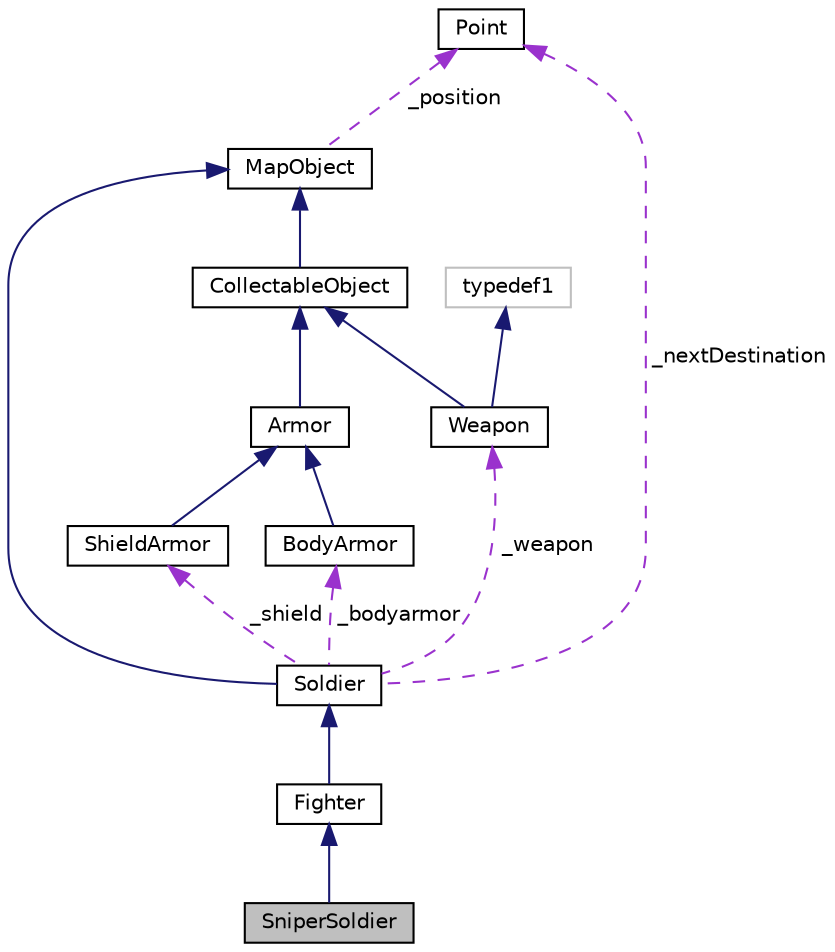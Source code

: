 digraph "SniperSoldier"
{
  edge [fontname="Helvetica",fontsize="10",labelfontname="Helvetica",labelfontsize="10"];
  node [fontname="Helvetica",fontsize="10",shape=record];
  Node4 [label="SniperSoldier",height=0.2,width=0.4,color="black", fillcolor="grey75", style="filled", fontcolor="black"];
  Node5 -> Node4 [dir="back",color="midnightblue",fontsize="10",style="solid",fontname="Helvetica"];
  Node5 [label="Fighter",height=0.2,width=0.4,color="black", fillcolor="white", style="filled",URL="$class_fighter.html"];
  Node6 -> Node5 [dir="back",color="midnightblue",fontsize="10",style="solid",fontname="Helvetica"];
  Node6 [label="Soldier",height=0.2,width=0.4,color="black", fillcolor="white", style="filled",URL="$class_soldier.html"];
  Node7 -> Node6 [dir="back",color="midnightblue",fontsize="10",style="solid",fontname="Helvetica"];
  Node7 [label="MapObject",height=0.2,width=0.4,color="black", fillcolor="white", style="filled",URL="$class_map_object.html"];
  Node8 -> Node7 [dir="back",color="darkorchid3",fontsize="10",style="dashed",label=" _position" ,fontname="Helvetica"];
  Node8 [label="Point",height=0.2,width=0.4,color="black", fillcolor="white", style="filled",URL="$class_point.html"];
  Node9 -> Node6 [dir="back",color="darkorchid3",fontsize="10",style="dashed",label=" _bodyarmor" ,fontname="Helvetica"];
  Node9 [label="BodyArmor",height=0.2,width=0.4,color="black", fillcolor="white", style="filled",URL="$class_body_armor.html"];
  Node10 -> Node9 [dir="back",color="midnightblue",fontsize="10",style="solid",fontname="Helvetica"];
  Node10 [label="Armor",height=0.2,width=0.4,color="black", fillcolor="white", style="filled",URL="$class_armor.html"];
  Node11 -> Node10 [dir="back",color="midnightblue",fontsize="10",style="solid",fontname="Helvetica"];
  Node11 [label="CollectableObject",height=0.2,width=0.4,color="black", fillcolor="white", style="filled",URL="$class_collectable_object.html"];
  Node7 -> Node11 [dir="back",color="midnightblue",fontsize="10",style="solid",fontname="Helvetica"];
  Node12 -> Node6 [dir="back",color="darkorchid3",fontsize="10",style="dashed",label=" _shield" ,fontname="Helvetica"];
  Node12 [label="ShieldArmor",height=0.2,width=0.4,color="black", fillcolor="white", style="filled",URL="$class_shield_armor.html"];
  Node10 -> Node12 [dir="back",color="midnightblue",fontsize="10",style="solid",fontname="Helvetica"];
  Node13 -> Node6 [dir="back",color="darkorchid3",fontsize="10",style="dashed",label=" _weapon" ,fontname="Helvetica"];
  Node13 [label="Weapon",height=0.2,width=0.4,color="black", fillcolor="white", style="filled",URL="$class_weapon.html"];
  Node11 -> Node13 [dir="back",color="midnightblue",fontsize="10",style="solid",fontname="Helvetica"];
  Node14 -> Node13 [dir="back",color="midnightblue",fontsize="10",style="solid",fontname="Helvetica"];
  Node14 [label="typedef1",height=0.2,width=0.4,color="grey75", fillcolor="white", style="filled"];
  Node8 -> Node6 [dir="back",color="darkorchid3",fontsize="10",style="dashed",label=" _nextDestination" ,fontname="Helvetica"];
}
